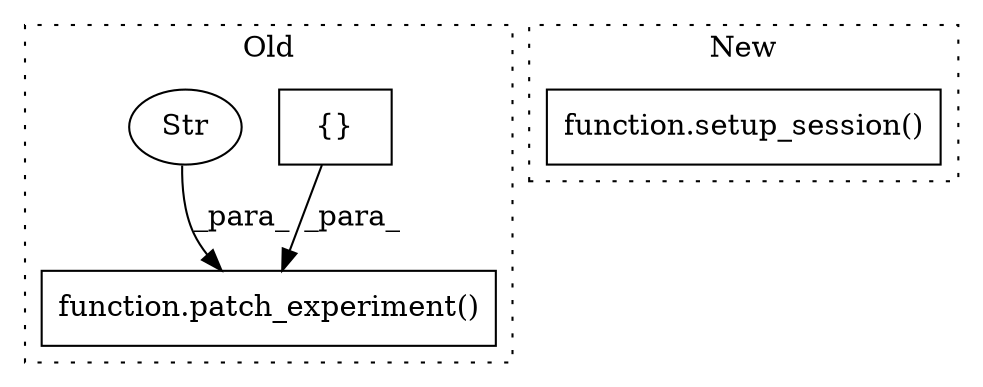 digraph G {
subgraph cluster0 {
1 [label="function.patch_experiment()" a="75" s="18194,18263" l="17,1" shape="box"];
3 [label="{}" a="95" s="18233,18262" l="1,1" shape="box"];
4 [label="Str" a="66" s="18217" l="14" shape="ellipse"];
label = "Old";
style="dotted";
}
subgraph cluster1 {
2 [label="function.setup_session()" a="75" s="18510,18528" l="14,1" shape="box"];
label = "New";
style="dotted";
}
3 -> 1 [label="_para_"];
4 -> 1 [label="_para_"];
}
